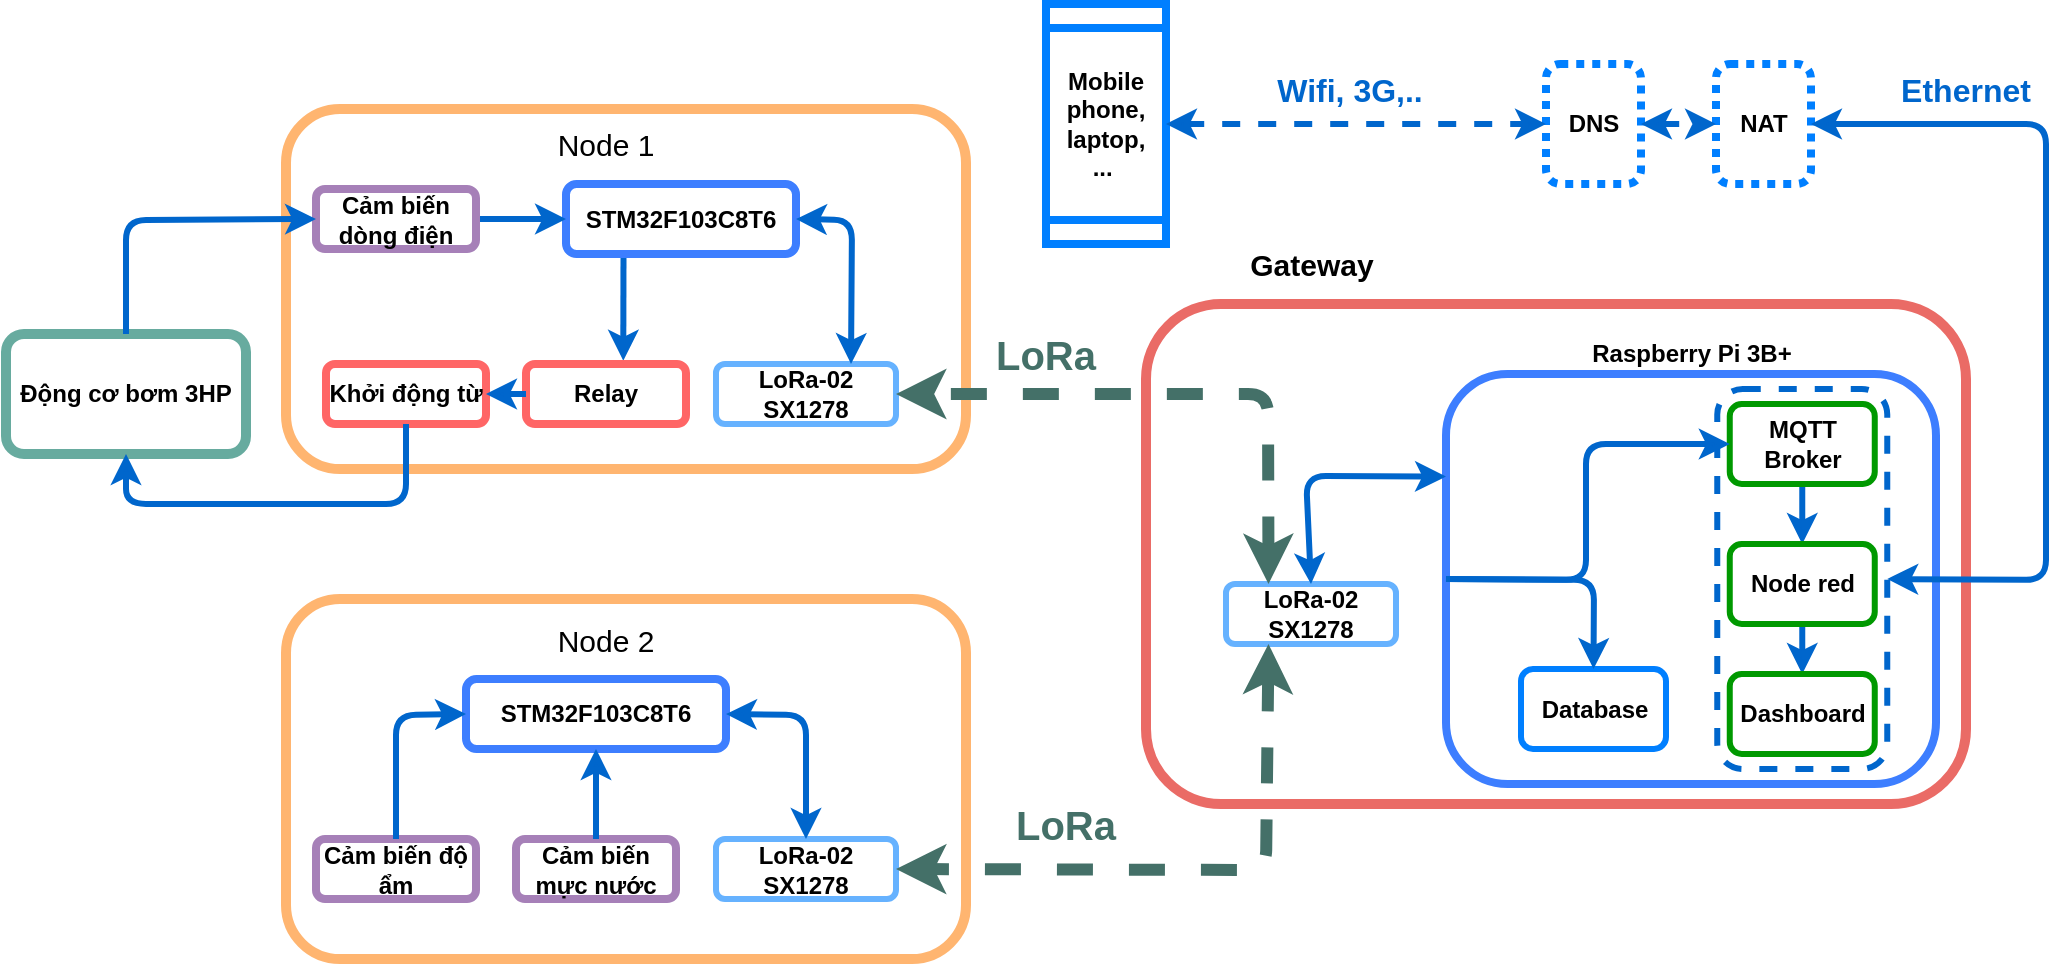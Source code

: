 <mxfile version="13.6.2" type="device"><diagram id="K_QUleLjxcQFUOfuFVmK" name="Page-1"><mxGraphModel dx="1205" dy="744" grid="1" gridSize="10" guides="1" tooltips="1" connect="1" arrows="1" fold="1" page="1" pageScale="1" pageWidth="850" pageHeight="1100" math="0" shadow="0"><root><mxCell id="0"/><mxCell id="1" parent="0"/><mxCell id="0avSJBFXwPJLg0dxlVMf-1" value="" style="rounded=1;whiteSpace=wrap;html=1;strokeWidth=5;strokeColor=#FFB570;" parent="1" vertex="1"><mxGeometry x="220" y="192.5" width="340" height="180" as="geometry"/></mxCell><mxCell id="0avSJBFXwPJLg0dxlVMf-3" value="&lt;font style=&quot;font-size: 15px&quot;&gt;Node 1&lt;/font&gt;" style="text;html=1;strokeColor=none;fillColor=none;align=center;verticalAlign=middle;whiteSpace=wrap;rounded=0;strokeWidth=4;" parent="1" vertex="1"><mxGeometry x="345" y="200" width="70" height="20" as="geometry"/></mxCell><mxCell id="0avSJBFXwPJLg0dxlVMf-70" style="edgeStyle=none;rounded=0;orthogonalLoop=1;jettySize=auto;html=1;exitX=0.25;exitY=1;exitDx=0;exitDy=0;entryX=0.608;entryY=-0.055;entryDx=0;entryDy=0;entryPerimeter=0;strokeWidth=3;strokeColor=#0066CC;" parent="1" source="0avSJBFXwPJLg0dxlVMf-4" target="0avSJBFXwPJLg0dxlVMf-6" edge="1"><mxGeometry relative="1" as="geometry"/></mxCell><mxCell id="0avSJBFXwPJLg0dxlVMf-4" value="&lt;b&gt;STM32F103C8T6&lt;/b&gt;" style="rounded=1;whiteSpace=wrap;html=1;strokeWidth=4;strokeColor=#3D7EFF;" parent="1" vertex="1"><mxGeometry x="360" y="230" width="115" height="35" as="geometry"/></mxCell><mxCell id="0avSJBFXwPJLg0dxlVMf-5" value="&lt;b&gt;LoRa-02 SX1278&lt;/b&gt;" style="rounded=1;whiteSpace=wrap;html=1;strokeWidth=3;strokeColor=#66B2FF;" parent="1" vertex="1"><mxGeometry x="435" y="320" width="90" height="30" as="geometry"/></mxCell><mxCell id="0avSJBFXwPJLg0dxlVMf-6" value="&lt;b&gt;Relay&lt;/b&gt;" style="rounded=1;whiteSpace=wrap;html=1;strokeWidth=4;strokeColor=#FF6666;" parent="1" vertex="1"><mxGeometry x="340" y="320" width="80" height="30" as="geometry"/></mxCell><mxCell id="0avSJBFXwPJLg0dxlVMf-7" value="&lt;b&gt;Khởi động từ&lt;/b&gt;" style="rounded=1;whiteSpace=wrap;html=1;strokeWidth=4;strokeColor=#FF6666;" parent="1" vertex="1"><mxGeometry x="240" y="320" width="80" height="30" as="geometry"/></mxCell><mxCell id="0avSJBFXwPJLg0dxlVMf-85" style="edgeStyle=none;rounded=0;orthogonalLoop=1;jettySize=auto;html=1;exitX=1;exitY=0.5;exitDx=0;exitDy=0;strokeWidth=3;entryX=0;entryY=0.5;entryDx=0;entryDy=0;strokeColor=#0066CC;" parent="1" source="0avSJBFXwPJLg0dxlVMf-8" target="0avSJBFXwPJLg0dxlVMf-4" edge="1"><mxGeometry relative="1" as="geometry"/></mxCell><mxCell id="0avSJBFXwPJLg0dxlVMf-8" value="&lt;b&gt;Cảm biến dòng điện&lt;/b&gt;" style="rounded=1;whiteSpace=wrap;html=1;strokeWidth=4;strokeColor=#A680B8;" parent="1" vertex="1"><mxGeometry x="235" y="232.5" width="80" height="30" as="geometry"/></mxCell><mxCell id="0avSJBFXwPJLg0dxlVMf-9" value="&lt;b&gt;Động cơ bơm 3HP&lt;/b&gt;" style="rounded=1;whiteSpace=wrap;html=1;strokeWidth=5;strokeColor=#67AB9F;" parent="1" vertex="1"><mxGeometry x="80" y="305" width="120" height="60" as="geometry"/></mxCell><mxCell id="0avSJBFXwPJLg0dxlVMf-19" value="" style="rounded=1;whiteSpace=wrap;html=1;strokeWidth=5;strokeColor=#FFB570;" parent="1" vertex="1"><mxGeometry x="220" y="437.5" width="340" height="180" as="geometry"/></mxCell><mxCell id="0avSJBFXwPJLg0dxlVMf-20" value="&lt;font style=&quot;font-size: 15px&quot;&gt;Node 2&lt;/font&gt;" style="text;html=1;strokeColor=none;fillColor=none;align=center;verticalAlign=middle;whiteSpace=wrap;rounded=0;strokeWidth=4;" parent="1" vertex="1"><mxGeometry x="345" y="447.5" width="70" height="20" as="geometry"/></mxCell><mxCell id="0avSJBFXwPJLg0dxlVMf-22" value="&lt;b&gt;STM32F103C8T6&lt;/b&gt;" style="rounded=1;whiteSpace=wrap;html=1;strokeWidth=4;strokeColor=#3D7EFF;" parent="1" vertex="1"><mxGeometry x="310" y="477.5" width="130" height="35" as="geometry"/></mxCell><mxCell id="0avSJBFXwPJLg0dxlVMf-23" value="&lt;b&gt;LoRa-02 SX1278&lt;/b&gt;" style="rounded=1;whiteSpace=wrap;html=1;strokeWidth=3;strokeColor=#66B2FF;" parent="1" vertex="1"><mxGeometry x="435" y="557.5" width="90" height="30" as="geometry"/></mxCell><mxCell id="0avSJBFXwPJLg0dxlVMf-24" value="&lt;b&gt;Cảm biến mực nước&lt;/b&gt;" style="rounded=1;whiteSpace=wrap;html=1;strokeWidth=4;strokeColor=#A680B8;" parent="1" vertex="1"><mxGeometry x="335" y="557.5" width="80" height="30" as="geometry"/></mxCell><mxCell id="0avSJBFXwPJLg0dxlVMf-25" value="&lt;b&gt;Cảm biến độ ẩm&lt;/b&gt;" style="rounded=1;whiteSpace=wrap;html=1;strokeWidth=4;strokeColor=#A680B8;" parent="1" vertex="1"><mxGeometry x="235" y="557.5" width="80" height="30" as="geometry"/></mxCell><mxCell id="0avSJBFXwPJLg0dxlVMf-29" value="" style="rounded=1;whiteSpace=wrap;html=1;strokeWidth=5;strokeColor=#EA6B66;" parent="1" vertex="1"><mxGeometry x="650" y="290" width="410" height="250" as="geometry"/></mxCell><mxCell id="0avSJBFXwPJLg0dxlVMf-31" value="" style="rounded=1;whiteSpace=wrap;html=1;strokeWidth=4;strokeColor=#3D7EFF;" parent="1" vertex="1"><mxGeometry x="800" y="325" width="245" height="205" as="geometry"/></mxCell><mxCell id="0avSJBFXwPJLg0dxlVMf-32" value="&lt;b&gt;LoRa-02 SX1278&lt;/b&gt;" style="rounded=1;whiteSpace=wrap;html=1;strokeWidth=3;strokeColor=#66B2FF;" parent="1" vertex="1"><mxGeometry x="690" y="430" width="85" height="30" as="geometry"/></mxCell><mxCell id="0avSJBFXwPJLg0dxlVMf-64" value="" style="endArrow=classic;startArrow=classic;html=1;strokeWidth=3;exitX=1;exitY=0.5;exitDx=0;exitDy=0;entryX=0.75;entryY=0;entryDx=0;entryDy=0;strokeColor=#0066CC;" parent="1" source="0avSJBFXwPJLg0dxlVMf-4" target="0avSJBFXwPJLg0dxlVMf-5" edge="1"><mxGeometry width="50" height="50" relative="1" as="geometry"><mxPoint x="450" y="290" as="sourcePoint"/><mxPoint x="500" y="240" as="targetPoint"/><Array as="points"><mxPoint x="503" y="248"/></Array></mxGeometry></mxCell><mxCell id="0avSJBFXwPJLg0dxlVMf-69" value="" style="endArrow=classic;html=1;strokeWidth=3;exitX=0;exitY=0.5;exitDx=0;exitDy=0;entryX=1;entryY=0.5;entryDx=0;entryDy=0;strokeColor=#0066CC;" parent="1" source="0avSJBFXwPJLg0dxlVMf-6" target="0avSJBFXwPJLg0dxlVMf-7" edge="1"><mxGeometry width="50" height="50" relative="1" as="geometry"><mxPoint x="410" y="290" as="sourcePoint"/><mxPoint x="460" y="240" as="targetPoint"/></mxGeometry></mxCell><mxCell id="0avSJBFXwPJLg0dxlVMf-71" value="" style="endArrow=classic;startArrow=classic;html=1;strokeWidth=3;exitX=1;exitY=0.5;exitDx=0;exitDy=0;entryX=0.5;entryY=0;entryDx=0;entryDy=0;strokeColor=#0066CC;" parent="1" source="0avSJBFXwPJLg0dxlVMf-22" target="0avSJBFXwPJLg0dxlVMf-23" edge="1"><mxGeometry width="50" height="50" relative="1" as="geometry"><mxPoint x="450" y="397.5" as="sourcePoint"/><mxPoint x="500" y="347.5" as="targetPoint"/><Array as="points"><mxPoint x="480" y="495.5"/></Array></mxGeometry></mxCell><mxCell id="0avSJBFXwPJLg0dxlVMf-76" value="" style="endArrow=classic;html=1;strokeWidth=3;exitX=0.5;exitY=0;exitDx=0;exitDy=0;entryX=0;entryY=0.5;entryDx=0;entryDy=0;strokeColor=#0066CC;" parent="1" source="0avSJBFXwPJLg0dxlVMf-25" target="0avSJBFXwPJLg0dxlVMf-22" edge="1"><mxGeometry width="50" height="50" relative="1" as="geometry"><mxPoint x="420" y="427.5" as="sourcePoint"/><mxPoint x="470" y="377.5" as="targetPoint"/><Array as="points"><mxPoint x="275" y="495.5"/></Array></mxGeometry></mxCell><mxCell id="0avSJBFXwPJLg0dxlVMf-77" value="" style="endArrow=classic;html=1;strokeWidth=3;exitX=0.5;exitY=0;exitDx=0;exitDy=0;entryX=0.5;entryY=1;entryDx=0;entryDy=0;strokeColor=#0066CC;" parent="1" source="0avSJBFXwPJLg0dxlVMf-24" target="0avSJBFXwPJLg0dxlVMf-22" edge="1"><mxGeometry width="50" height="50" relative="1" as="geometry"><mxPoint x="420" y="427.5" as="sourcePoint"/><mxPoint x="470" y="377.5" as="targetPoint"/></mxGeometry></mxCell><mxCell id="0avSJBFXwPJLg0dxlVMf-83" value="" style="endArrow=classic;startArrow=classic;html=1;dashed=1;strokeWidth=6;exitX=0.25;exitY=0;exitDx=0;exitDy=0;entryX=1;entryY=0.5;entryDx=0;entryDy=0;strokeColor=#447068;" parent="1" source="0avSJBFXwPJLg0dxlVMf-32" target="0avSJBFXwPJLg0dxlVMf-5" edge="1"><mxGeometry width="50" height="50" relative="1" as="geometry"><mxPoint x="620" y="340" as="sourcePoint"/><mxPoint x="670" y="290" as="targetPoint"/><Array as="points"><mxPoint x="711" y="335"/></Array></mxGeometry></mxCell><mxCell id="0avSJBFXwPJLg0dxlVMf-86" value="LoRa" style="text;html=1;strokeColor=none;fillColor=none;align=center;verticalAlign=middle;whiteSpace=wrap;rounded=0;fontSize=20;spacing=2;fontColor=#447068;fontStyle=1" parent="1" vertex="1"><mxGeometry x="580" y="305" width="40" height="20" as="geometry"/></mxCell><mxCell id="0avSJBFXwPJLg0dxlVMf-87" value="LoRa" style="text;html=1;strokeColor=none;fillColor=none;align=center;verticalAlign=middle;whiteSpace=wrap;rounded=0;fontSize=20;spacing=2;fontColor=#447068;fontStyle=1" parent="1" vertex="1"><mxGeometry x="590" y="540" width="40" height="20" as="geometry"/></mxCell><mxCell id="0avSJBFXwPJLg0dxlVMf-97" value="&lt;font style=&quot;font-size: 15px&quot;&gt;Gateway&lt;/font&gt;" style="text;html=1;strokeColor=none;fillColor=none;align=center;verticalAlign=middle;whiteSpace=wrap;rounded=0;strokeWidth=4;fontStyle=1" parent="1" vertex="1"><mxGeometry x="697.5" y="260" width="70" height="20" as="geometry"/></mxCell><mxCell id="0avSJBFXwPJLg0dxlVMf-101" value="" style="endArrow=classic;html=1;labelBackgroundColor=#FFFF33;strokeColor=#0066CC;strokeWidth=3;fontSize=20;fontColor=#0000FF;exitX=0.5;exitY=1;exitDx=0;exitDy=0;entryX=0.5;entryY=1;entryDx=0;entryDy=0;" parent="1" source="0avSJBFXwPJLg0dxlVMf-7" target="0avSJBFXwPJLg0dxlVMf-9" edge="1"><mxGeometry width="50" height="50" relative="1" as="geometry"><mxPoint x="470" y="390" as="sourcePoint"/><mxPoint x="520" y="340" as="targetPoint"/><Array as="points"><mxPoint x="280" y="390"/><mxPoint x="140" y="390"/></Array></mxGeometry></mxCell><mxCell id="0avSJBFXwPJLg0dxlVMf-102" value="" style="endArrow=classic;html=1;labelBackgroundColor=#FFFF33;strokeColor=#0066CC;strokeWidth=3;fontSize=20;fontColor=#0000FF;exitX=0.5;exitY=0;exitDx=0;exitDy=0;entryX=0;entryY=0.5;entryDx=0;entryDy=0;" parent="1" source="0avSJBFXwPJLg0dxlVMf-9" target="0avSJBFXwPJLg0dxlVMf-8" edge="1"><mxGeometry width="50" height="50" relative="1" as="geometry"><mxPoint x="200" y="390" as="sourcePoint"/><mxPoint x="250" y="340" as="targetPoint"/><Array as="points"><mxPoint x="140" y="248"/></Array></mxGeometry></mxCell><mxCell id="xHrFsReCO4zcZCFdOsnP-1" value="&lt;b&gt;Raspberry Pi 3B+&lt;/b&gt;" style="text;html=1;strokeColor=none;fillColor=none;align=center;verticalAlign=middle;whiteSpace=wrap;rounded=0;strokeWidth=2;" vertex="1" parent="1"><mxGeometry x="862.5" y="305" width="120" height="20" as="geometry"/></mxCell><mxCell id="xHrFsReCO4zcZCFdOsnP-6" style="edgeStyle=orthogonalEdgeStyle;rounded=0;orthogonalLoop=1;jettySize=auto;html=1;exitX=0.5;exitY=1;exitDx=0;exitDy=0;entryX=0.5;entryY=0;entryDx=0;entryDy=0;strokeWidth=3;strokeColor=#0066CC;" edge="1" parent="1" source="xHrFsReCO4zcZCFdOsnP-2" target="xHrFsReCO4zcZCFdOsnP-3"><mxGeometry relative="1" as="geometry"/></mxCell><mxCell id="xHrFsReCO4zcZCFdOsnP-2" value="&lt;b&gt;MQTT Broker&lt;/b&gt;" style="rounded=1;whiteSpace=wrap;html=1;strokeWidth=3;strokeColor=#009900;" vertex="1" parent="1"><mxGeometry x="941.88" y="340" width="72.5" height="40" as="geometry"/></mxCell><mxCell id="xHrFsReCO4zcZCFdOsnP-7" style="edgeStyle=orthogonalEdgeStyle;rounded=0;orthogonalLoop=1;jettySize=auto;html=1;exitX=0.5;exitY=1;exitDx=0;exitDy=0;entryX=0.5;entryY=0;entryDx=0;entryDy=0;strokeColor=#0066CC;strokeWidth=3;" edge="1" parent="1" source="xHrFsReCO4zcZCFdOsnP-3" target="xHrFsReCO4zcZCFdOsnP-4"><mxGeometry relative="1" as="geometry"/></mxCell><mxCell id="xHrFsReCO4zcZCFdOsnP-3" value="&lt;b&gt;Node red&lt;/b&gt;" style="rounded=1;whiteSpace=wrap;html=1;strokeWidth=3;strokeColor=#009900;" vertex="1" parent="1"><mxGeometry x="941.88" y="410" width="72.5" height="40" as="geometry"/></mxCell><mxCell id="xHrFsReCO4zcZCFdOsnP-4" value="&lt;b&gt;Dashboard&lt;/b&gt;" style="rounded=1;whiteSpace=wrap;html=1;strokeWidth=3;strokeColor=#009900;" vertex="1" parent="1"><mxGeometry x="941.88" y="475" width="72.5" height="40" as="geometry"/></mxCell><mxCell id="xHrFsReCO4zcZCFdOsnP-5" value="" style="rounded=1;whiteSpace=wrap;html=1;strokeWidth=3;fillColor=none;strokeColor=#0066CC;glass=1;dashed=1;" vertex="1" parent="1"><mxGeometry x="935.63" y="332.5" width="85" height="190" as="geometry"/></mxCell><mxCell id="xHrFsReCO4zcZCFdOsnP-8" value="&lt;b&gt;Database&lt;/b&gt;" style="rounded=1;whiteSpace=wrap;html=1;strokeWidth=3;strokeColor=#007FFF;" vertex="1" parent="1"><mxGeometry x="837.5" y="472.5" width="72.5" height="40" as="geometry"/></mxCell><mxCell id="xHrFsReCO4zcZCFdOsnP-9" value="" style="endArrow=classic;startArrow=classic;html=1;strokeColor=#0066CC;strokeWidth=3;entryX=0;entryY=0.25;entryDx=0;entryDy=0;exitX=0.5;exitY=0;exitDx=0;exitDy=0;" edge="1" parent="1" source="0avSJBFXwPJLg0dxlVMf-32" target="0avSJBFXwPJLg0dxlVMf-31"><mxGeometry width="50" height="50" relative="1" as="geometry"><mxPoint x="720" y="450" as="sourcePoint"/><mxPoint x="770" y="400" as="targetPoint"/><Array as="points"><mxPoint x="730" y="376"/></Array></mxGeometry></mxCell><mxCell id="xHrFsReCO4zcZCFdOsnP-10" value="" style="endArrow=classic;html=1;strokeColor=#0066CC;strokeWidth=3;exitX=0;exitY=0.5;exitDx=0;exitDy=0;entryX=0.5;entryY=0;entryDx=0;entryDy=0;" edge="1" parent="1" source="0avSJBFXwPJLg0dxlVMf-31" target="xHrFsReCO4zcZCFdOsnP-8"><mxGeometry width="50" height="50" relative="1" as="geometry"><mxPoint x="830" y="440" as="sourcePoint"/><mxPoint x="880" y="390" as="targetPoint"/><Array as="points"><mxPoint x="874" y="428"/></Array></mxGeometry></mxCell><mxCell id="xHrFsReCO4zcZCFdOsnP-12" value="" style="endArrow=classic;html=1;strokeColor=#0066CC;strokeWidth=3;exitX=0;exitY=0.5;exitDx=0;exitDy=0;entryX=0;entryY=0.5;entryDx=0;entryDy=0;" edge="1" parent="1" source="0avSJBFXwPJLg0dxlVMf-31" target="xHrFsReCO4zcZCFdOsnP-2"><mxGeometry width="50" height="50" relative="1" as="geometry"><mxPoint x="830" y="440" as="sourcePoint"/><mxPoint x="880" y="390" as="targetPoint"/><Array as="points"><mxPoint x="870" y="428"/><mxPoint x="870" y="360"/></Array></mxGeometry></mxCell><mxCell id="xHrFsReCO4zcZCFdOsnP-13" value="" style="endArrow=classic;startArrow=classic;html=1;dashed=1;strokeWidth=6;exitX=0.25;exitY=1;exitDx=0;exitDy=0;entryX=1;entryY=0.5;entryDx=0;entryDy=0;strokeColor=#447068;" edge="1" parent="1" source="0avSJBFXwPJLg0dxlVMf-32" target="0avSJBFXwPJLg0dxlVMf-23"><mxGeometry width="50" height="50" relative="1" as="geometry"><mxPoint x="746.25" y="665.0" as="sourcePoint"/><mxPoint x="560" y="570.0" as="targetPoint"/><Array as="points"><mxPoint x="710" y="573"/></Array></mxGeometry></mxCell><mxCell id="xHrFsReCO4zcZCFdOsnP-14" value="&lt;b&gt;NAT&lt;/b&gt;" style="rounded=1;whiteSpace=wrap;html=1;glass=1;strokeColor=#007FFF;strokeWidth=4;fillColor=none;gradientColor=none;dashed=1;dashPattern=1 1;" vertex="1" parent="1"><mxGeometry x="935" y="170" width="47.5" height="60" as="geometry"/></mxCell><mxCell id="xHrFsReCO4zcZCFdOsnP-15" value="&lt;b&gt;DNS&lt;/b&gt;" style="rounded=1;whiteSpace=wrap;html=1;glass=1;strokeColor=#007FFF;strokeWidth=4;fillColor=none;gradientColor=none;dashed=1;dashPattern=1 1;" vertex="1" parent="1"><mxGeometry x="850" y="170" width="47.5" height="60" as="geometry"/></mxCell><mxCell id="xHrFsReCO4zcZCFdOsnP-16" value="" style="endArrow=classic;startArrow=classic;html=1;strokeColor=#0066CC;strokeWidth=3;entryX=1;entryY=0.5;entryDx=0;entryDy=0;exitX=1;exitY=0.5;exitDx=0;exitDy=0;" edge="1" parent="1" source="xHrFsReCO4zcZCFdOsnP-5" target="xHrFsReCO4zcZCFdOsnP-14"><mxGeometry width="50" height="50" relative="1" as="geometry"><mxPoint x="610" y="330" as="sourcePoint"/><mxPoint x="660" y="280" as="targetPoint"/><Array as="points"><mxPoint x="1100" y="428"/><mxPoint x="1100" y="200"/></Array></mxGeometry></mxCell><mxCell id="xHrFsReCO4zcZCFdOsnP-18" value="&lt;b&gt;Mobile phone, laptop,&lt;br&gt;...&amp;nbsp;&lt;/b&gt;" style="shape=process;whiteSpace=wrap;html=1;backgroundOutline=1;glass=1;strokeColor=#007FFF;strokeWidth=4;fillColor=none;gradientColor=none;portConstraintRotation=0;direction=south;" vertex="1" parent="1"><mxGeometry x="600" y="140" width="60" height="120" as="geometry"/></mxCell><mxCell id="xHrFsReCO4zcZCFdOsnP-19" value="" style="endArrow=classic;startArrow=classic;html=1;strokeColor=#0066CC;strokeWidth=3;entryX=0;entryY=0.5;entryDx=0;entryDy=0;exitX=0.5;exitY=0;exitDx=0;exitDy=0;dashed=1;" edge="1" parent="1" source="xHrFsReCO4zcZCFdOsnP-18" target="xHrFsReCO4zcZCFdOsnP-15"><mxGeometry width="50" height="50" relative="1" as="geometry"><mxPoint x="760" y="310" as="sourcePoint"/><mxPoint x="810" y="260" as="targetPoint"/></mxGeometry></mxCell><mxCell id="xHrFsReCO4zcZCFdOsnP-20" value="" style="endArrow=classic;startArrow=classic;html=1;dashed=1;strokeColor=#0066CC;strokeWidth=3;entryX=0;entryY=0.5;entryDx=0;entryDy=0;exitX=1;exitY=0.5;exitDx=0;exitDy=0;" edge="1" parent="1" source="xHrFsReCO4zcZCFdOsnP-15" target="xHrFsReCO4zcZCFdOsnP-14"><mxGeometry width="50" height="50" relative="1" as="geometry"><mxPoint x="760" y="310" as="sourcePoint"/><mxPoint x="810" y="260" as="targetPoint"/></mxGeometry></mxCell><mxCell id="xHrFsReCO4zcZCFdOsnP-21" value="&lt;b&gt;&lt;font style=&quot;font-size: 16px&quot;&gt;Ethernet&lt;/font&gt;&lt;/b&gt;" style="text;html=1;strokeColor=none;fillColor=none;align=center;verticalAlign=middle;whiteSpace=wrap;rounded=0;glass=1;fontColor=#0066CC;" vertex="1" parent="1"><mxGeometry x="1040" y="172.5" width="40" height="20" as="geometry"/></mxCell><mxCell id="xHrFsReCO4zcZCFdOsnP-22" value="&lt;span style=&quot;font-size: 16px&quot;&gt;&lt;b&gt;Wifi, 3G,..&lt;/b&gt;&lt;/span&gt;" style="text;html=1;strokeColor=none;fillColor=none;align=center;verticalAlign=middle;whiteSpace=wrap;rounded=0;glass=1;fontColor=#0066CC;" vertex="1" parent="1"><mxGeometry x="702.5" y="172.5" width="97.5" height="20" as="geometry"/></mxCell></root></mxGraphModel></diagram></mxfile>